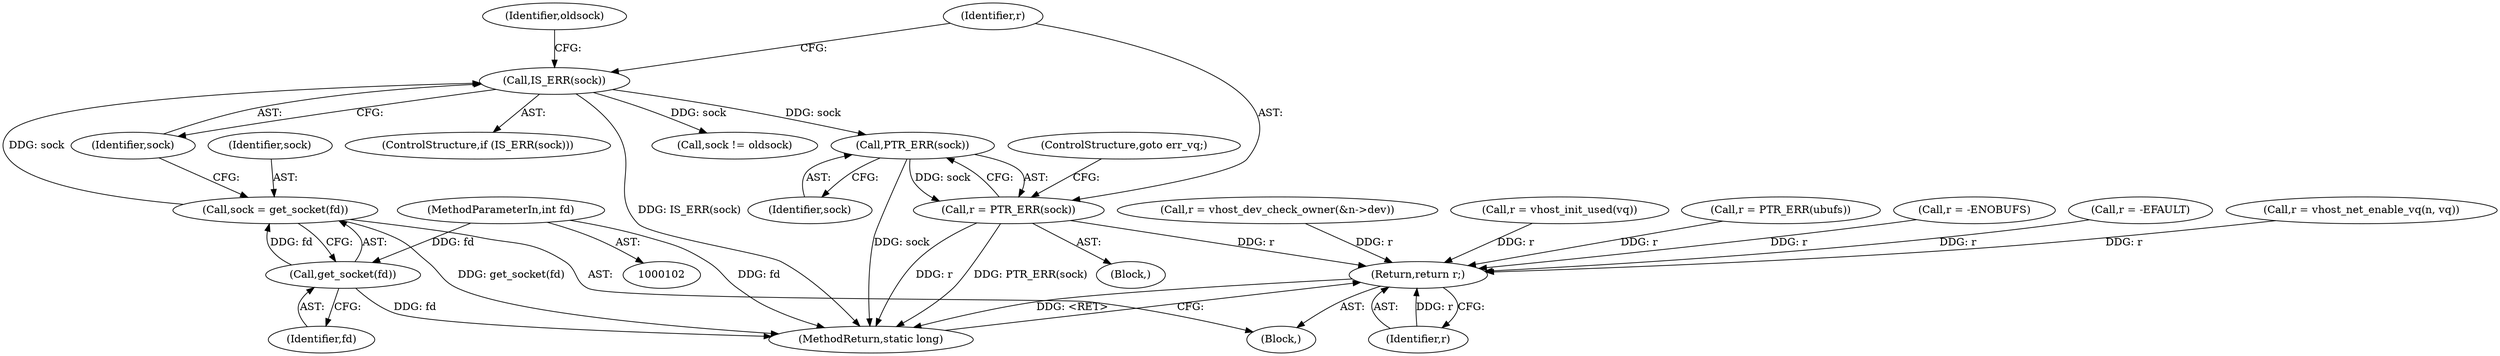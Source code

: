 digraph "0_linux_dd7633ecd553a5e304d349aa6f8eb8a0417098c5@pointer" {
"1000187" [label="(Call,PTR_ERR(sock))"];
"1000182" [label="(Call,IS_ERR(sock))"];
"1000177" [label="(Call,sock = get_socket(fd))"];
"1000179" [label="(Call,get_socket(fd))"];
"1000105" [label="(MethodParameterIn,int fd)"];
"1000185" [label="(Call,r = PTR_ERR(sock))"];
"1000345" [label="(Return,return r;)"];
"1000347" [label="(MethodReturn,static long)"];
"1000238" [label="(Call,r = vhost_net_enable_vq(n, vq))"];
"1000124" [label="(Call,r = vhost_dev_check_owner(&n->dev))"];
"1000202" [label="(Call,sock != oldsock)"];
"1000184" [label="(Block,)"];
"1000180" [label="(Identifier,fd)"];
"1000189" [label="(ControlStructure,goto err_vq;)"];
"1000177" [label="(Call,sock = get_socket(fd))"];
"1000178" [label="(Identifier,sock)"];
"1000231" [label="(Call,r = vhost_init_used(vq))"];
"1000218" [label="(Call,r = PTR_ERR(ubufs))"];
"1000139" [label="(Call,r = -ENOBUFS)"];
"1000105" [label="(MethodParameterIn,int fd)"];
"1000182" [label="(Call,IS_ERR(sock))"];
"1000186" [label="(Identifier,r)"];
"1000191" [label="(Identifier,oldsock)"];
"1000188" [label="(Identifier,sock)"];
"1000187" [label="(Call,PTR_ERR(sock))"];
"1000345" [label="(Return,return r;)"];
"1000106" [label="(Block,)"];
"1000183" [label="(Identifier,sock)"];
"1000179" [label="(Call,get_socket(fd))"];
"1000346" [label="(Identifier,r)"];
"1000172" [label="(Call,r = -EFAULT)"];
"1000181" [label="(ControlStructure,if (IS_ERR(sock)))"];
"1000185" [label="(Call,r = PTR_ERR(sock))"];
"1000187" -> "1000185"  [label="AST: "];
"1000187" -> "1000188"  [label="CFG: "];
"1000188" -> "1000187"  [label="AST: "];
"1000185" -> "1000187"  [label="CFG: "];
"1000187" -> "1000347"  [label="DDG: sock"];
"1000187" -> "1000185"  [label="DDG: sock"];
"1000182" -> "1000187"  [label="DDG: sock"];
"1000182" -> "1000181"  [label="AST: "];
"1000182" -> "1000183"  [label="CFG: "];
"1000183" -> "1000182"  [label="AST: "];
"1000186" -> "1000182"  [label="CFG: "];
"1000191" -> "1000182"  [label="CFG: "];
"1000182" -> "1000347"  [label="DDG: IS_ERR(sock)"];
"1000177" -> "1000182"  [label="DDG: sock"];
"1000182" -> "1000202"  [label="DDG: sock"];
"1000177" -> "1000106"  [label="AST: "];
"1000177" -> "1000179"  [label="CFG: "];
"1000178" -> "1000177"  [label="AST: "];
"1000179" -> "1000177"  [label="AST: "];
"1000183" -> "1000177"  [label="CFG: "];
"1000177" -> "1000347"  [label="DDG: get_socket(fd)"];
"1000179" -> "1000177"  [label="DDG: fd"];
"1000179" -> "1000180"  [label="CFG: "];
"1000180" -> "1000179"  [label="AST: "];
"1000179" -> "1000347"  [label="DDG: fd"];
"1000105" -> "1000179"  [label="DDG: fd"];
"1000105" -> "1000102"  [label="AST: "];
"1000105" -> "1000347"  [label="DDG: fd"];
"1000185" -> "1000184"  [label="AST: "];
"1000186" -> "1000185"  [label="AST: "];
"1000189" -> "1000185"  [label="CFG: "];
"1000185" -> "1000347"  [label="DDG: r"];
"1000185" -> "1000347"  [label="DDG: PTR_ERR(sock)"];
"1000185" -> "1000345"  [label="DDG: r"];
"1000345" -> "1000106"  [label="AST: "];
"1000345" -> "1000346"  [label="CFG: "];
"1000346" -> "1000345"  [label="AST: "];
"1000347" -> "1000345"  [label="CFG: "];
"1000345" -> "1000347"  [label="DDG: <RET>"];
"1000346" -> "1000345"  [label="DDG: r"];
"1000124" -> "1000345"  [label="DDG: r"];
"1000238" -> "1000345"  [label="DDG: r"];
"1000218" -> "1000345"  [label="DDG: r"];
"1000139" -> "1000345"  [label="DDG: r"];
"1000231" -> "1000345"  [label="DDG: r"];
"1000172" -> "1000345"  [label="DDG: r"];
}

